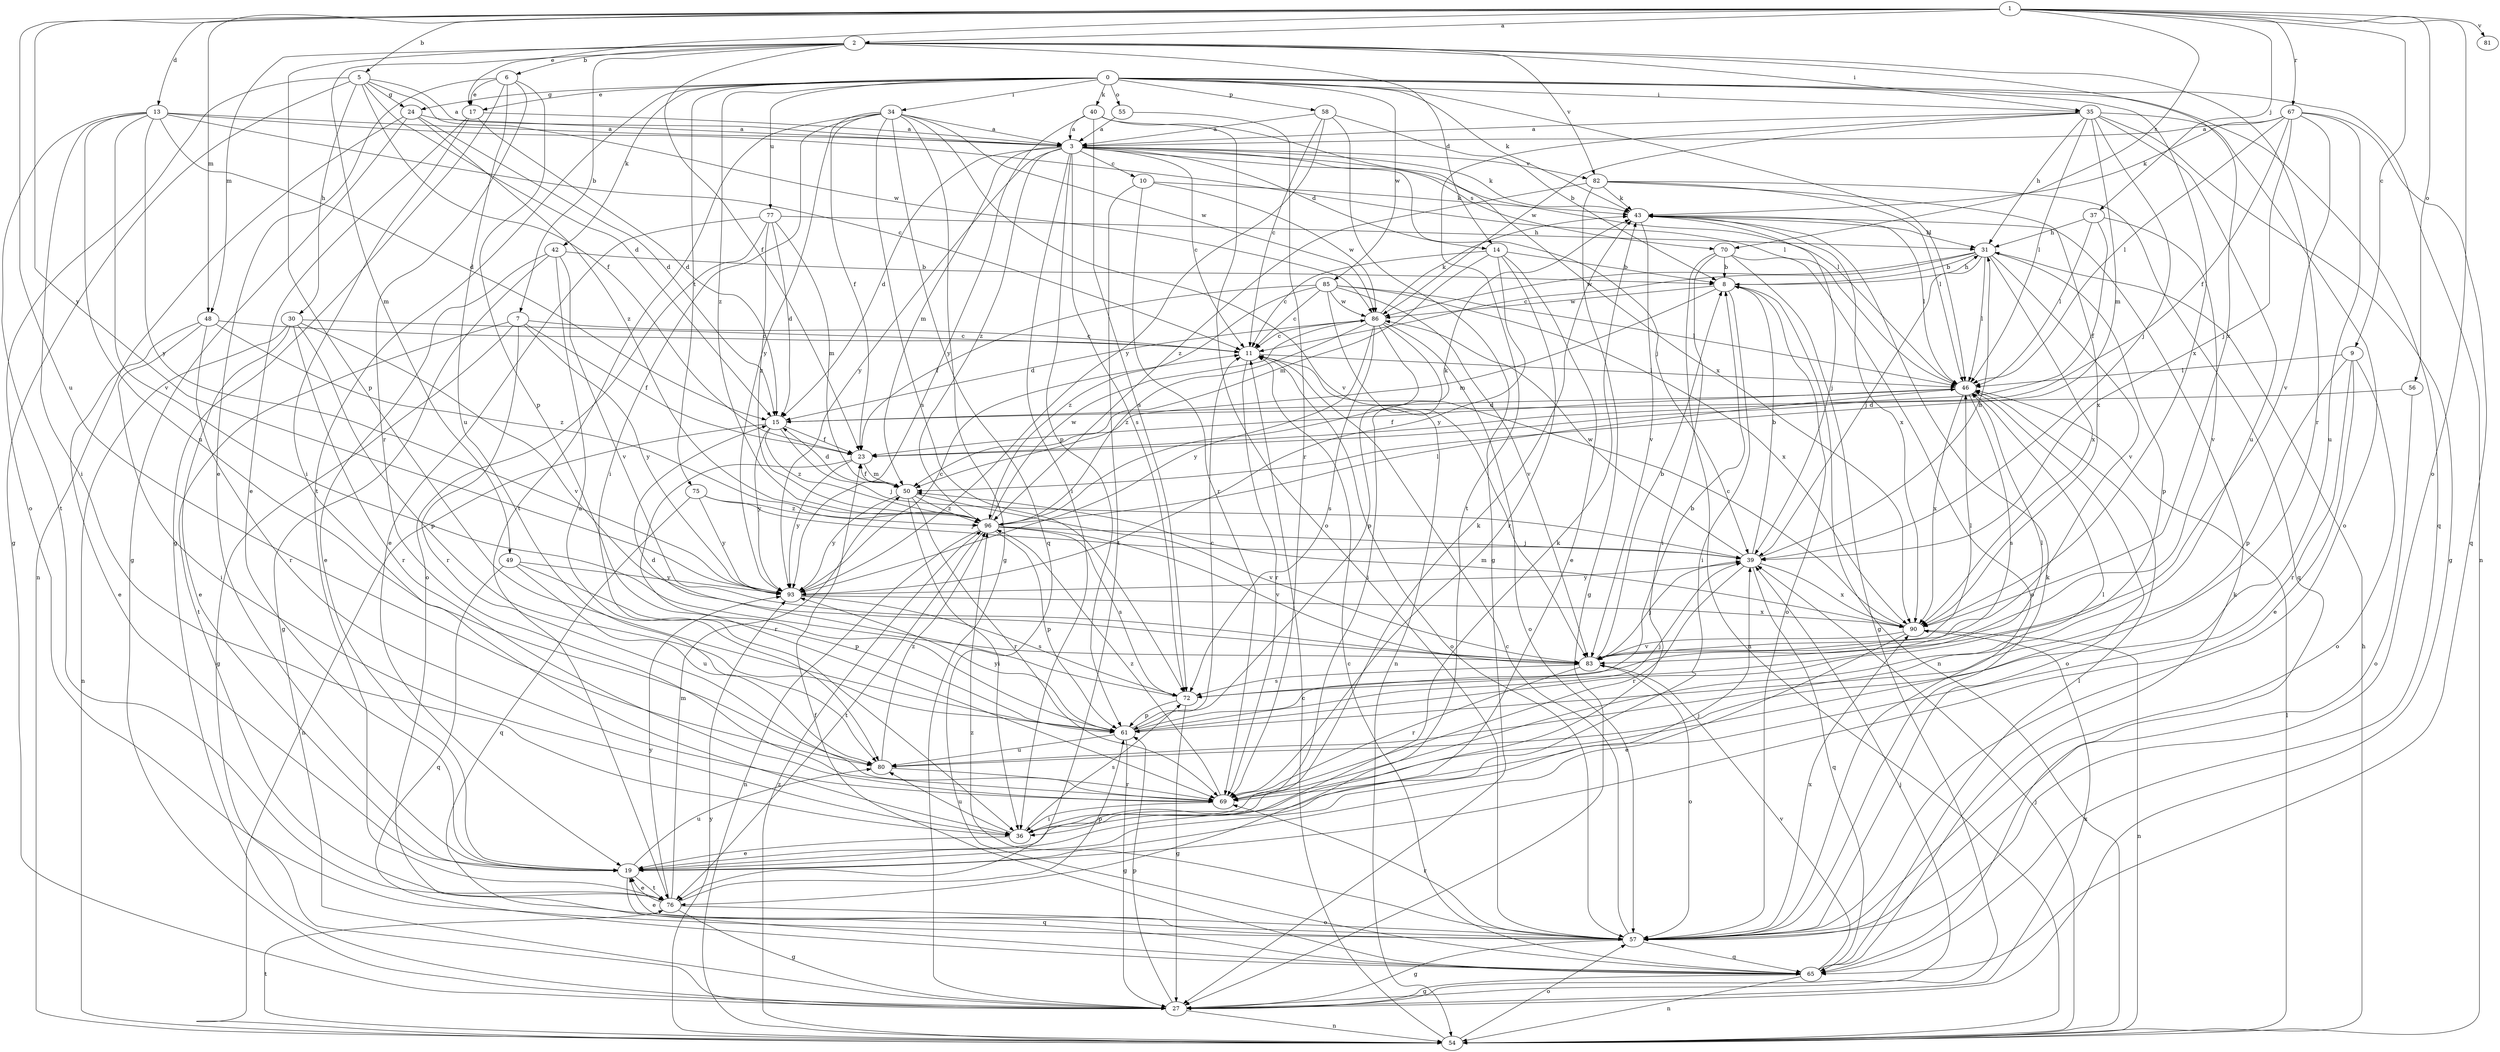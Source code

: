 strict digraph  {
0;
1;
2;
3;
5;
6;
7;
8;
9;
10;
11;
13;
14;
15;
17;
19;
23;
24;
27;
30;
31;
34;
35;
36;
37;
39;
40;
42;
43;
46;
48;
49;
50;
54;
55;
56;
57;
58;
61;
65;
67;
69;
70;
72;
75;
76;
77;
80;
81;
82;
83;
85;
86;
90;
93;
96;
0 -> 17  [label=e];
0 -> 24  [label=g];
0 -> 34  [label=i];
0 -> 35  [label=i];
0 -> 40  [label=k];
0 -> 42  [label=k];
0 -> 43  [label=k];
0 -> 46  [label=l];
0 -> 54  [label=n];
0 -> 55  [label=o];
0 -> 58  [label=p];
0 -> 65  [label=q];
0 -> 75  [label=t];
0 -> 76  [label=t];
0 -> 77  [label=u];
0 -> 85  [label=w];
0 -> 90  [label=x];
0 -> 96  [label=z];
1 -> 2  [label=a];
1 -> 5  [label=b];
1 -> 9  [label=c];
1 -> 13  [label=d];
1 -> 17  [label=e];
1 -> 37  [label=j];
1 -> 48  [label=m];
1 -> 56  [label=o];
1 -> 57  [label=o];
1 -> 67  [label=r];
1 -> 70  [label=s];
1 -> 80  [label=u];
1 -> 81  [label=v];
1 -> 93  [label=y];
2 -> 6  [label=b];
2 -> 7  [label=b];
2 -> 14  [label=d];
2 -> 23  [label=f];
2 -> 35  [label=i];
2 -> 48  [label=m];
2 -> 49  [label=m];
2 -> 61  [label=p];
2 -> 69  [label=r];
2 -> 82  [label=v];
2 -> 90  [label=x];
3 -> 10  [label=c];
3 -> 11  [label=c];
3 -> 14  [label=d];
3 -> 15  [label=d];
3 -> 36  [label=i];
3 -> 39  [label=j];
3 -> 43  [label=k];
3 -> 46  [label=l];
3 -> 50  [label=m];
3 -> 61  [label=p];
3 -> 70  [label=s];
3 -> 72  [label=s];
3 -> 82  [label=v];
3 -> 93  [label=y];
3 -> 96  [label=z];
5 -> 3  [label=a];
5 -> 15  [label=d];
5 -> 23  [label=f];
5 -> 24  [label=g];
5 -> 27  [label=g];
5 -> 30  [label=h];
5 -> 57  [label=o];
5 -> 86  [label=w];
6 -> 17  [label=e];
6 -> 19  [label=e];
6 -> 27  [label=g];
6 -> 61  [label=p];
6 -> 69  [label=r];
6 -> 80  [label=u];
7 -> 11  [label=c];
7 -> 23  [label=f];
7 -> 27  [label=g];
7 -> 69  [label=r];
7 -> 76  [label=t];
7 -> 93  [label=y];
8 -> 31  [label=h];
8 -> 36  [label=i];
8 -> 50  [label=m];
8 -> 54  [label=n];
8 -> 57  [label=o];
8 -> 86  [label=w];
9 -> 19  [label=e];
9 -> 46  [label=l];
9 -> 57  [label=o];
9 -> 61  [label=p];
9 -> 69  [label=r];
10 -> 43  [label=k];
10 -> 69  [label=r];
10 -> 76  [label=t];
10 -> 86  [label=w];
11 -> 46  [label=l];
11 -> 57  [label=o];
11 -> 69  [label=r];
13 -> 3  [label=a];
13 -> 11  [label=c];
13 -> 15  [label=d];
13 -> 36  [label=i];
13 -> 46  [label=l];
13 -> 76  [label=t];
13 -> 80  [label=u];
13 -> 83  [label=v];
13 -> 93  [label=y];
14 -> 8  [label=b];
14 -> 11  [label=c];
14 -> 19  [label=e];
14 -> 50  [label=m];
14 -> 69  [label=r];
14 -> 93  [label=y];
15 -> 23  [label=f];
15 -> 39  [label=j];
15 -> 54  [label=n];
15 -> 93  [label=y];
15 -> 96  [label=z];
17 -> 3  [label=a];
17 -> 15  [label=d];
17 -> 19  [label=e];
17 -> 36  [label=i];
19 -> 39  [label=j];
19 -> 43  [label=k];
19 -> 65  [label=q];
19 -> 76  [label=t];
19 -> 80  [label=u];
23 -> 50  [label=m];
23 -> 69  [label=r];
23 -> 93  [label=y];
24 -> 3  [label=a];
24 -> 15  [label=d];
24 -> 27  [label=g];
24 -> 54  [label=n];
24 -> 96  [label=z];
27 -> 39  [label=j];
27 -> 54  [label=n];
27 -> 61  [label=p];
27 -> 90  [label=x];
30 -> 11  [label=c];
30 -> 19  [label=e];
30 -> 54  [label=n];
30 -> 61  [label=p];
30 -> 69  [label=r];
30 -> 83  [label=v];
31 -> 8  [label=b];
31 -> 11  [label=c];
31 -> 39  [label=j];
31 -> 46  [label=l];
31 -> 61  [label=p];
31 -> 83  [label=v];
31 -> 86  [label=w];
31 -> 90  [label=x];
34 -> 3  [label=a];
34 -> 23  [label=f];
34 -> 27  [label=g];
34 -> 36  [label=i];
34 -> 65  [label=q];
34 -> 72  [label=s];
34 -> 76  [label=t];
34 -> 83  [label=v];
34 -> 86  [label=w];
34 -> 93  [label=y];
35 -> 3  [label=a];
35 -> 27  [label=g];
35 -> 31  [label=h];
35 -> 39  [label=j];
35 -> 46  [label=l];
35 -> 50  [label=m];
35 -> 57  [label=o];
35 -> 76  [label=t];
35 -> 80  [label=u];
35 -> 86  [label=w];
36 -> 19  [label=e];
36 -> 43  [label=k];
36 -> 72  [label=s];
36 -> 80  [label=u];
37 -> 23  [label=f];
37 -> 31  [label=h];
37 -> 46  [label=l];
37 -> 83  [label=v];
39 -> 8  [label=b];
39 -> 31  [label=h];
39 -> 65  [label=q];
39 -> 69  [label=r];
39 -> 86  [label=w];
39 -> 90  [label=x];
39 -> 93  [label=y];
40 -> 3  [label=a];
40 -> 57  [label=o];
40 -> 72  [label=s];
40 -> 90  [label=x];
40 -> 93  [label=y];
42 -> 8  [label=b];
42 -> 19  [label=e];
42 -> 27  [label=g];
42 -> 80  [label=u];
42 -> 83  [label=v];
43 -> 31  [label=h];
43 -> 39  [label=j];
43 -> 46  [label=l];
43 -> 83  [label=v];
43 -> 90  [label=x];
46 -> 15  [label=d];
46 -> 23  [label=f];
46 -> 57  [label=o];
46 -> 72  [label=s];
46 -> 90  [label=x];
48 -> 11  [label=c];
48 -> 19  [label=e];
48 -> 36  [label=i];
48 -> 69  [label=r];
48 -> 96  [label=z];
49 -> 61  [label=p];
49 -> 65  [label=q];
49 -> 80  [label=u];
49 -> 93  [label=y];
50 -> 15  [label=d];
50 -> 23  [label=f];
50 -> 36  [label=i];
50 -> 69  [label=r];
50 -> 83  [label=v];
50 -> 93  [label=y];
50 -> 96  [label=z];
54 -> 11  [label=c];
54 -> 31  [label=h];
54 -> 39  [label=j];
54 -> 46  [label=l];
54 -> 57  [label=o];
54 -> 76  [label=t];
54 -> 93  [label=y];
54 -> 96  [label=z];
55 -> 3  [label=a];
55 -> 69  [label=r];
56 -> 15  [label=d];
56 -> 57  [label=o];
57 -> 11  [label=c];
57 -> 19  [label=e];
57 -> 27  [label=g];
57 -> 43  [label=k];
57 -> 65  [label=q];
57 -> 69  [label=r];
57 -> 90  [label=x];
57 -> 96  [label=z];
58 -> 3  [label=a];
58 -> 8  [label=b];
58 -> 11  [label=c];
58 -> 27  [label=g];
58 -> 93  [label=y];
61 -> 8  [label=b];
61 -> 11  [label=c];
61 -> 27  [label=g];
61 -> 39  [label=j];
61 -> 80  [label=u];
61 -> 93  [label=y];
65 -> 11  [label=c];
65 -> 23  [label=f];
65 -> 27  [label=g];
65 -> 43  [label=k];
65 -> 46  [label=l];
65 -> 54  [label=n];
65 -> 83  [label=v];
67 -> 3  [label=a];
67 -> 23  [label=f];
67 -> 39  [label=j];
67 -> 43  [label=k];
67 -> 46  [label=l];
67 -> 65  [label=q];
67 -> 80  [label=u];
67 -> 83  [label=v];
69 -> 36  [label=i];
69 -> 46  [label=l];
69 -> 96  [label=z];
70 -> 8  [label=b];
70 -> 27  [label=g];
70 -> 36  [label=i];
70 -> 54  [label=n];
70 -> 57  [label=o];
72 -> 15  [label=d];
72 -> 27  [label=g];
72 -> 46  [label=l];
72 -> 61  [label=p];
75 -> 39  [label=j];
75 -> 65  [label=q];
75 -> 93  [label=y];
75 -> 96  [label=z];
76 -> 19  [label=e];
76 -> 27  [label=g];
76 -> 50  [label=m];
76 -> 57  [label=o];
76 -> 61  [label=p];
76 -> 93  [label=y];
77 -> 15  [label=d];
77 -> 19  [label=e];
77 -> 31  [label=h];
77 -> 50  [label=m];
77 -> 57  [label=o];
77 -> 96  [label=z];
80 -> 69  [label=r];
80 -> 96  [label=z];
82 -> 27  [label=g];
82 -> 43  [label=k];
82 -> 46  [label=l];
82 -> 65  [label=q];
82 -> 90  [label=x];
82 -> 96  [label=z];
83 -> 8  [label=b];
83 -> 39  [label=j];
83 -> 46  [label=l];
83 -> 57  [label=o];
83 -> 69  [label=r];
83 -> 72  [label=s];
85 -> 11  [label=c];
85 -> 23  [label=f];
85 -> 46  [label=l];
85 -> 54  [label=n];
85 -> 83  [label=v];
85 -> 86  [label=w];
85 -> 90  [label=x];
85 -> 96  [label=z];
86 -> 11  [label=c];
86 -> 15  [label=d];
86 -> 36  [label=i];
86 -> 43  [label=k];
86 -> 57  [label=o];
86 -> 61  [label=p];
86 -> 72  [label=s];
86 -> 93  [label=y];
86 -> 96  [label=z];
90 -> 11  [label=c];
90 -> 19  [label=e];
90 -> 50  [label=m];
90 -> 54  [label=n];
90 -> 83  [label=v];
93 -> 11  [label=c];
93 -> 72  [label=s];
93 -> 90  [label=x];
96 -> 39  [label=j];
96 -> 43  [label=k];
96 -> 46  [label=l];
96 -> 54  [label=n];
96 -> 61  [label=p];
96 -> 72  [label=s];
96 -> 76  [label=t];
96 -> 83  [label=v];
96 -> 86  [label=w];
}
